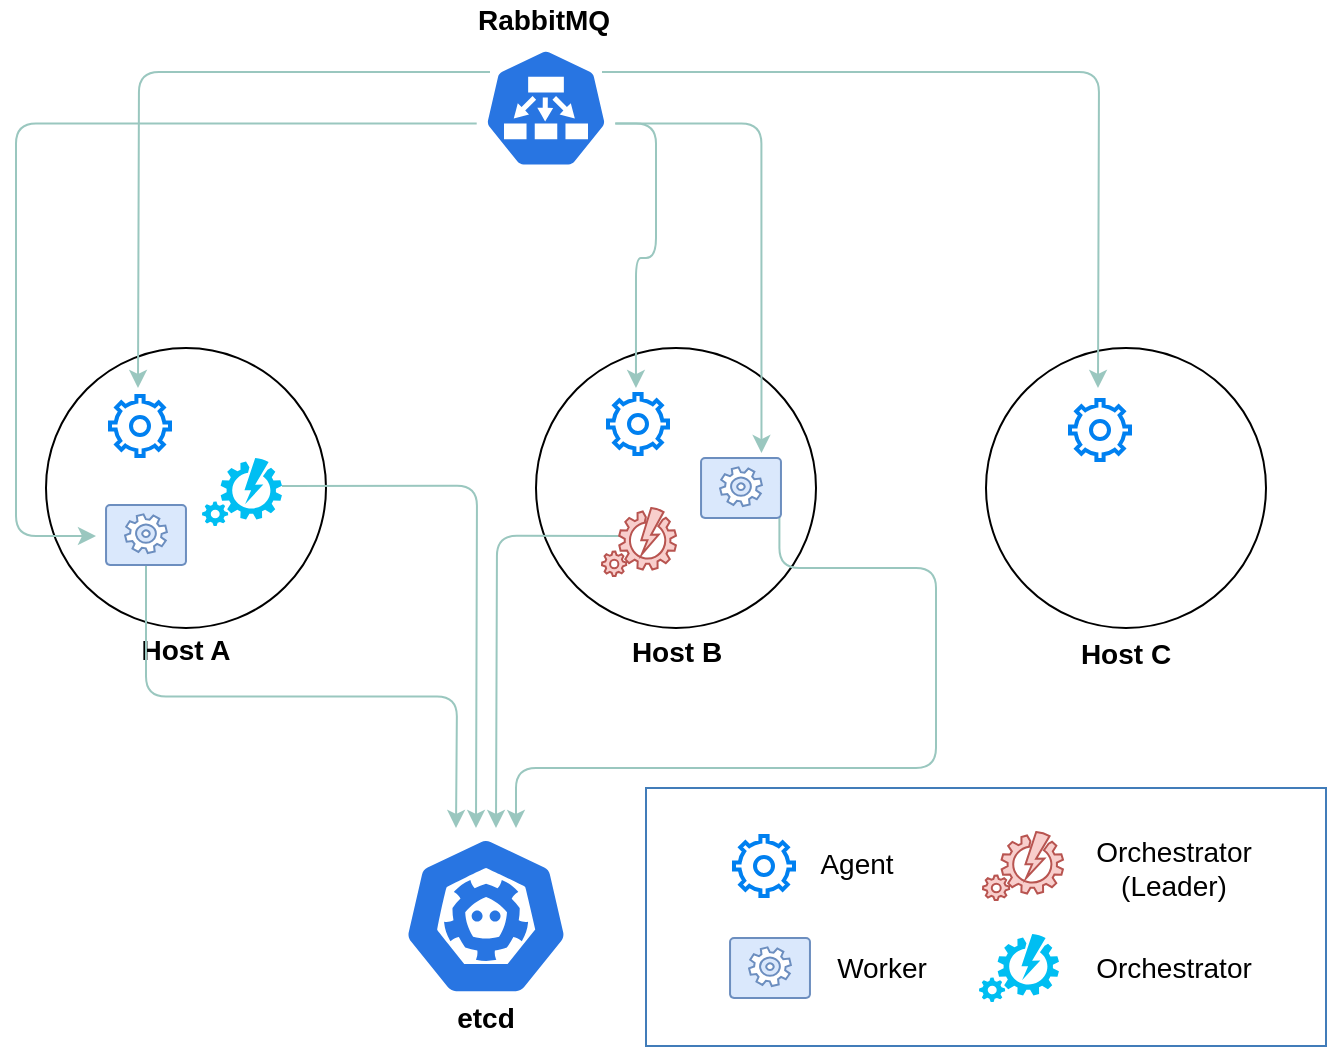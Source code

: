 <mxfile version="12.2.8" type="device" pages="1"><diagram id="Ht1M8jgEwFfnCIfOTk4-" name="Page-1"><mxGraphModel dx="1306" dy="791" grid="1" gridSize="10" guides="1" tooltips="1" connect="1" arrows="1" fold="1" page="1" pageScale="1" pageWidth="1169" pageHeight="827" math="0" shadow="0"><root><mxCell id="0"/><mxCell id="1" parent="0"/><mxCell id="EgDeEe1YxG4LlLmE4Odg-28" value="" style="ellipse;whiteSpace=wrap;html=1;aspect=fixed;fillColor=none;" vertex="1" parent="1"><mxGeometry x="225" y="200" width="140" height="140" as="geometry"/></mxCell><mxCell id="41ixZYw3mo4rrC4Lnkhq-64" value="" style="ellipse;whiteSpace=wrap;html=1;aspect=fixed;fillColor=none;" parent="1" vertex="1"><mxGeometry x="695" y="200" width="140" height="140" as="geometry"/></mxCell><mxCell id="EgDeEe1YxG4LlLmE4Odg-27" value="" style="ellipse;whiteSpace=wrap;html=1;aspect=fixed;fillColor=none;" vertex="1" parent="1"><mxGeometry x="470" y="200" width="140" height="140" as="geometry"/></mxCell><mxCell id="EgDeEe1YxG4LlLmE4Odg-32" style="edgeStyle=orthogonalEdgeStyle;rounded=1;orthogonalLoop=1;jettySize=auto;html=1;exitX=1;exitY=0.41;exitDx=0;exitDy=0;exitPerimeter=0;strokeColor=#9AC7BF;" edge="1" parent="1" source="41ixZYw3mo4rrC4Lnkhq-67"><mxGeometry relative="1" as="geometry"><mxPoint x="440" y="440" as="targetPoint"/></mxGeometry></mxCell><mxCell id="41ixZYw3mo4rrC4Lnkhq-67" value="" style="verticalLabelPosition=bottom;html=1;verticalAlign=top;align=center;strokeColor=none;fillColor=#00BEF2;shape=mxgraph.azure.automation;pointerEvents=1;" parent="1" vertex="1"><mxGeometry x="303" y="255" width="40" height="34" as="geometry"/></mxCell><mxCell id="41ixZYw3mo4rrC4Lnkhq-68" value="" style="html=1;verticalLabelPosition=bottom;align=center;labelBackgroundColor=#ffffff;verticalAlign=top;strokeWidth=2;strokeColor=#0080F0;shadow=0;dashed=0;shape=mxgraph.ios7.icons.settings;" parent="1" vertex="1"><mxGeometry x="506" y="223" width="30" height="30" as="geometry"/></mxCell><mxCell id="41ixZYw3mo4rrC4Lnkhq-69" value="" style="html=1;verticalLabelPosition=bottom;align=center;labelBackgroundColor=#ffffff;verticalAlign=top;strokeWidth=2;strokeColor=#0080F0;shadow=0;dashed=0;shape=mxgraph.ios7.icons.settings;" parent="1" vertex="1"><mxGeometry x="737" y="226" width="30" height="30" as="geometry"/></mxCell><mxCell id="41ixZYw3mo4rrC4Lnkhq-70" value="Host A" style="text;html=1;strokeColor=none;fillColor=none;align=center;verticalAlign=middle;whiteSpace=wrap;rounded=0;fontSize=14;fontStyle=1" parent="1" vertex="1"><mxGeometry x="270" y="341" width="50" height="20" as="geometry"/></mxCell><mxCell id="41ixZYw3mo4rrC4Lnkhq-71" value="Host B" style="text;html=1;strokeColor=none;fillColor=none;align=center;verticalAlign=middle;whiteSpace=wrap;rounded=0;fontSize=14;fontStyle=1" parent="1" vertex="1"><mxGeometry x="514.5" y="342" width="51" height="20" as="geometry"/></mxCell><mxCell id="41ixZYw3mo4rrC4Lnkhq-72" value="Host C" style="text;html=1;strokeColor=none;fillColor=none;align=center;verticalAlign=middle;whiteSpace=wrap;rounded=0;fontSize=14;fontStyle=1" parent="1" vertex="1"><mxGeometry x="729" y="348" width="72" height="9" as="geometry"/></mxCell><mxCell id="41ixZYw3mo4rrC4Lnkhq-73" value="Agent" style="text;html=1;strokeColor=none;fillColor=none;align=center;verticalAlign=middle;whiteSpace=wrap;rounded=0;fontStyle=0;fontSize=14;" parent="1" vertex="1"><mxGeometry x="599" y="448" width="63" height="20" as="geometry"/></mxCell><mxCell id="EgDeEe1YxG4LlLmE4Odg-33" style="edgeStyle=orthogonalEdgeStyle;rounded=1;orthogonalLoop=1;jettySize=auto;html=1;exitX=0.5;exitY=1;exitDx=0;exitDy=0;exitPerimeter=0;strokeColor=#9AC7BF;" edge="1" parent="1" source="41ixZYw3mo4rrC4Lnkhq-76"><mxGeometry relative="1" as="geometry"><mxPoint x="430" y="440" as="targetPoint"/></mxGeometry></mxCell><mxCell id="41ixZYw3mo4rrC4Lnkhq-76" value="" style="verticalLabelPosition=bottom;html=1;verticalAlign=top;align=center;strokeColor=#6c8ebf;fillColor=#dae8fc;shape=mxgraph.azure.worker_role;" parent="1" vertex="1"><mxGeometry x="255" y="278.5" width="40" height="30" as="geometry"/></mxCell><mxCell id="EgDeEe1YxG4LlLmE4Odg-14" style="edgeStyle=orthogonalEdgeStyle;rounded=1;orthogonalLoop=1;jettySize=auto;html=1;exitX=0.98;exitY=0.99;exitDx=0;exitDy=0;exitPerimeter=0;strokeColor=#9AC7BF;" edge="1" parent="1" source="41ixZYw3mo4rrC4Lnkhq-77"><mxGeometry relative="1" as="geometry"><mxPoint x="460" y="440" as="targetPoint"/><Array as="points"><mxPoint x="670" y="310"/><mxPoint x="670" y="410"/><mxPoint x="460" y="410"/></Array></mxGeometry></mxCell><mxCell id="41ixZYw3mo4rrC4Lnkhq-77" value="" style="verticalLabelPosition=bottom;html=1;verticalAlign=top;align=center;strokeColor=#6c8ebf;fillColor=#dae8fc;shape=mxgraph.azure.worker_role;" parent="1" vertex="1"><mxGeometry x="552.5" y="255" width="40" height="30" as="geometry"/></mxCell><mxCell id="EgDeEe1YxG4LlLmE4Odg-31" style="edgeStyle=orthogonalEdgeStyle;rounded=1;orthogonalLoop=1;jettySize=auto;html=1;exitX=0.23;exitY=0.41;exitDx=0;exitDy=0;exitPerimeter=0;strokeColor=#9AC7BF;" edge="1" parent="1" source="41ixZYw3mo4rrC4Lnkhq-78"><mxGeometry relative="1" as="geometry"><mxPoint x="450" y="440" as="targetPoint"/></mxGeometry></mxCell><mxCell id="41ixZYw3mo4rrC4Lnkhq-78" value="" style="verticalLabelPosition=bottom;html=1;verticalAlign=top;align=center;strokeColor=#b85450;fillColor=#f8cecc;shape=mxgraph.azure.automation;pointerEvents=1;" parent="1" vertex="1"><mxGeometry x="503" y="280" width="37" height="34" as="geometry"/></mxCell><mxCell id="41ixZYw3mo4rrC4Lnkhq-81" value="Worker" style="text;html=1;strokeColor=none;fillColor=none;align=center;verticalAlign=middle;whiteSpace=wrap;rounded=0;fontStyle=0;fontSize=14;" parent="1" vertex="1"><mxGeometry x="609" y="500" width="68" height="20" as="geometry"/></mxCell><mxCell id="41ixZYw3mo4rrC4Lnkhq-83" value="Orchestrator (Leader)" style="text;html=1;strokeColor=none;fillColor=none;align=center;verticalAlign=middle;whiteSpace=wrap;rounded=0;fontStyle=0;fontSize=14;" parent="1" vertex="1"><mxGeometry x="738.5" y="450" width="100" height="20" as="geometry"/></mxCell><mxCell id="41ixZYw3mo4rrC4Lnkhq-88" value="etcd" style="text;html=1;strokeColor=none;fillColor=none;align=center;verticalAlign=middle;whiteSpace=wrap;rounded=0;fontSize=14;fontStyle=1" parent="1" vertex="1"><mxGeometry x="425" y="525" width="40" height="20" as="geometry"/></mxCell><mxCell id="41ixZYw3mo4rrC4Lnkhq-89" value="RabbitMQ" style="text;html=1;strokeColor=none;fillColor=none;align=center;verticalAlign=middle;whiteSpace=wrap;rounded=0;fontSize=14;fontStyle=1" parent="1" vertex="1"><mxGeometry x="454" y="26" width="40" height="20" as="geometry"/></mxCell><mxCell id="41ixZYw3mo4rrC4Lnkhq-93" value="" style="verticalLabelPosition=bottom;html=1;verticalAlign=top;align=center;strokeColor=none;fillColor=#00BEF2;shape=mxgraph.azure.automation;pointerEvents=1;" parent="1" vertex="1"><mxGeometry x="691.5" y="493" width="40" height="34" as="geometry"/></mxCell><mxCell id="41ixZYw3mo4rrC4Lnkhq-94" value="" style="verticalLabelPosition=bottom;html=1;verticalAlign=top;align=center;strokeColor=#b85450;fillColor=#f8cecc;shape=mxgraph.azure.automation;pointerEvents=1;" parent="1" vertex="1"><mxGeometry x="693.5" y="442" width="40" height="34" as="geometry"/></mxCell><mxCell id="41ixZYw3mo4rrC4Lnkhq-95" value="" style="verticalLabelPosition=bottom;html=1;verticalAlign=top;align=center;strokeColor=#6c8ebf;fillColor=#dae8fc;shape=mxgraph.azure.worker_role;" parent="1" vertex="1"><mxGeometry x="567" y="495" width="40" height="30" as="geometry"/></mxCell><mxCell id="41ixZYw3mo4rrC4Lnkhq-96" value="" style="html=1;verticalLabelPosition=bottom;align=center;labelBackgroundColor=#ffffff;verticalAlign=top;strokeWidth=2;strokeColor=#0080F0;shadow=0;dashed=0;shape=mxgraph.ios7.icons.settings;" parent="1" vertex="1"><mxGeometry x="569" y="444" width="30" height="30" as="geometry"/></mxCell><mxCell id="41ixZYw3mo4rrC4Lnkhq-98" value="Orchestrator" style="text;html=1;strokeColor=none;fillColor=none;align=center;verticalAlign=middle;whiteSpace=wrap;rounded=0;fontStyle=0;fontSize=14;" parent="1" vertex="1"><mxGeometry x="738.5" y="500" width="100" height="20" as="geometry"/></mxCell><mxCell id="EgDeEe1YxG4LlLmE4Odg-1" value="" style="html=1;dashed=0;whitespace=wrap;fillColor=#2875E2;strokeColor=#ffffff;points=[[0.005,0.63,0],[0.1,0.2,0],[0.9,0.2,0],[0.5,0,0],[0.995,0.63,0],[0.72,0.99,0],[0.5,1,0],[0.28,0.99,0]];shape=mxgraph.kubernetes.icon;prIcon=etcd" vertex="1" parent="1"><mxGeometry x="385" y="444" width="120" height="80" as="geometry"/></mxCell><mxCell id="EgDeEe1YxG4LlLmE4Odg-13" style="edgeStyle=orthogonalEdgeStyle;rounded=1;orthogonalLoop=1;jettySize=auto;html=1;exitX=0.005;exitY=0.63;exitDx=0;exitDy=0;exitPerimeter=0;strokeColor=#9AC7BF;" edge="1" parent="1" source="EgDeEe1YxG4LlLmE4Odg-9"><mxGeometry relative="1" as="geometry"><mxPoint x="250" y="294" as="targetPoint"/><Array as="points"><mxPoint x="210" y="88"/><mxPoint x="210" y="294"/></Array></mxGeometry></mxCell><mxCell id="EgDeEe1YxG4LlLmE4Odg-17" style="edgeStyle=orthogonalEdgeStyle;rounded=1;orthogonalLoop=1;jettySize=auto;html=1;exitX=0.1;exitY=0.2;exitDx=0;exitDy=0;exitPerimeter=0;strokeColor=#9AC7BF;" edge="1" parent="1" source="EgDeEe1YxG4LlLmE4Odg-9"><mxGeometry relative="1" as="geometry"><mxPoint x="271" y="220" as="targetPoint"/></mxGeometry></mxCell><mxCell id="EgDeEe1YxG4LlLmE4Odg-18" style="edgeStyle=orthogonalEdgeStyle;rounded=1;orthogonalLoop=1;jettySize=auto;html=1;exitX=0.9;exitY=0.2;exitDx=0;exitDy=0;exitPerimeter=0;strokeColor=#9AC7BF;" edge="1" parent="1" source="EgDeEe1YxG4LlLmE4Odg-9"><mxGeometry relative="1" as="geometry"><mxPoint x="751" y="220" as="targetPoint"/></mxGeometry></mxCell><mxCell id="EgDeEe1YxG4LlLmE4Odg-35" style="edgeStyle=orthogonalEdgeStyle;rounded=1;orthogonalLoop=1;jettySize=auto;html=1;exitX=0.995;exitY=0.63;exitDx=0;exitDy=0;exitPerimeter=0;entryX=0.357;entryY=0.143;entryDx=0;entryDy=0;entryPerimeter=0;strokeColor=#9AC7BF;" edge="1" parent="1" source="EgDeEe1YxG4LlLmE4Odg-9" target="EgDeEe1YxG4LlLmE4Odg-27"><mxGeometry relative="1" as="geometry"/></mxCell><mxCell id="EgDeEe1YxG4LlLmE4Odg-37" style="edgeStyle=orthogonalEdgeStyle;rounded=1;orthogonalLoop=1;jettySize=auto;html=1;exitX=0.995;exitY=0.63;exitDx=0;exitDy=0;exitPerimeter=0;entryX=0.756;entryY=-0.083;entryDx=0;entryDy=0;entryPerimeter=0;strokeColor=#9AC7BF;" edge="1" parent="1" source="EgDeEe1YxG4LlLmE4Odg-9" target="41ixZYw3mo4rrC4Lnkhq-77"><mxGeometry relative="1" as="geometry"/></mxCell><mxCell id="EgDeEe1YxG4LlLmE4Odg-9" value="" style="html=1;dashed=0;whitespace=wrap;fillColor=#2875E2;strokeColor=#ffffff;points=[[0.005,0.63,0],[0.1,0.2,0],[0.9,0.2,0],[0.5,0,0],[0.995,0.63,0],[0.72,0.99,0],[0.5,1,0],[0.28,0.99,0]];shape=mxgraph.kubernetes.icon;prIcon=ep" vertex="1" parent="1"><mxGeometry x="440" y="50" width="70" height="60" as="geometry"/></mxCell><mxCell id="EgDeEe1YxG4LlLmE4Odg-24" value="" style="swimlane;fontStyle=0;horizontal=1;collapsible=0;startSize=28;swimlaneLine=0;swimlaneFillColor=none;fillColor=none;rounded=0;whiteSpace=wrap;html=1;absoluteArcSize=1;arcSize=12;strokeColor=#417CB9;verticalAlign=top;align=left;spacingLeft=30;spacingTop=1;dashed=0;strokeWidth=1;" vertex="1" parent="1"><mxGeometry x="525" y="420" width="340" height="129" as="geometry"/></mxCell><mxCell id="41ixZYw3mo4rrC4Lnkhq-66" value="" style="html=1;verticalLabelPosition=bottom;align=center;labelBackgroundColor=#ffffff;verticalAlign=top;strokeWidth=2;strokeColor=#0080F0;shadow=0;dashed=0;shape=mxgraph.ios7.icons.settings;direction=south;" parent="1" vertex="1"><mxGeometry x="257" y="224" width="30" height="30" as="geometry"/></mxCell></root></mxGraphModel></diagram></mxfile>